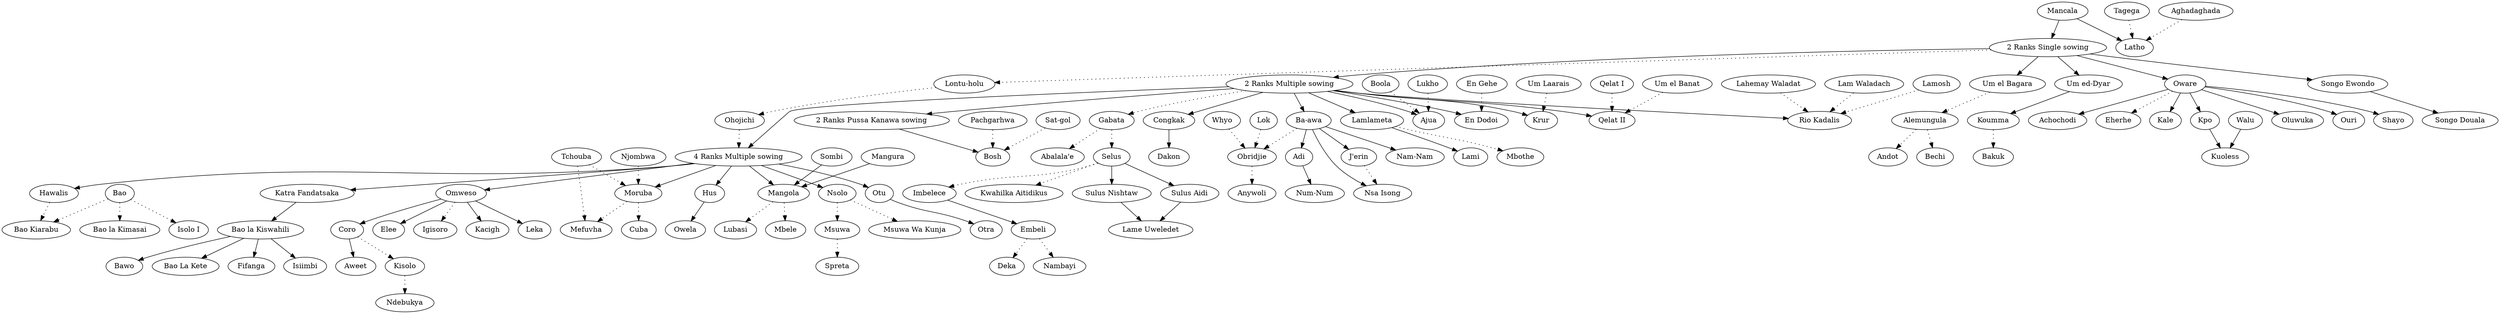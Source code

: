 digraph mancala {
    "Mancala" -> "2 Ranks Single sowing";
    "2 Ranks Single sowing" -> "2 Ranks Multiple sowing";
    "2 Ranks Multiple sowing" -> "4 Ranks Multiple sowing";
    "Ohojichi" -> "4 Ranks Multiple sowing"[style=dotted];
    "2 Ranks Multiple sowing" -> "2 Ranks Pussa Kanawa sowing";
    "2 Ranks Multiple sowing" -> "Gabata"[style=dotted];
    "2 Ranks Multiple sowing" -> "Congkak";
    "2 Ranks Single sowing" -> "Um el Bagara";
    "2 Ranks Single sowing" -> "Um ed-Dyar";
    "4 Ranks Multiple sowing" -> "Hawalis";
    "2 Ranks Single sowing" -> "Lontu-holu"[style=dotted];
    "Congkak" -> "Dakon";
    "Gabata" -> "Abalala'e"[style=dotted];
    "Oware" -> "Achochodi";
    "Ba-awa" -> "Adi";
    "2 Ranks Multiple sowing" -> "Ajua";
    "Boola" -> "Ajua"[style=dotted];
    "Lukho" -> "Ajua"[style=dotted];
    "Um el Bagara" -> "Alemungula"[style=dotted];
    "Alemungula" -> "Andot"[style=dotted];
    "Obridjie" -> "Anywoli"[style=dotted];
    "Coro" -> "Aweet";
    "2 Ranks Multiple sowing" -> "Ba-awa";
    "Koumma" -> "Bakuk"[style=dotted];
    "Hawalis" -> "Bao Kiarabu"[style=dotted];
    "Bao" -> "Bao Kiarabu"[style=dotted];
    "Bao" -> "Bao la Kimasai"[style=dotted];
    "Katra Fandatsaka" -> "Bao la Kiswahili";
    "Bao la Kiswahili" -> "Bawo";
    "Bao la Kiswahili" -> "Bao La Kete";
    "Alemungula" -> "Bechi"[style=dotted];
    "2 Ranks Pussa Kanawa sowing" -> "Bosh";
    "Pachgarhwa" -> "Bosh"[style=dotted];
    "Sat-gol" -> "Bosh"[style=dotted];
    "Omweso" -> "Coro";
    "Moruba" -> "Cuba"[style=dotted];
    "Embeli" -> "Deka"[style=dotted];
    "Oware" -> "Eherhe"[style=dotted];
    "Omweso" -> "Elee";
    "Imbelece" -> "Embeli";
    "2 Ranks Multiple sowing" -> "En Dodoi";
    "En Gehe" -> "En Dodoi"[style=dotted];
    "Bao la Kiswahili" -> "Fifanga";
    "Hus" -> "Owela";
    "4 Ranks Multiple sowing" -> "Hus";
    "Omweso" -> "Igisoro"[style=dotted];
    "Selus" -> "Imbelece"[style=dotted];
    "Bao la Kiswahili" -> "Isiimbi";
    "Bao" -> "Isolo I"[style=dotted];
    "Ba-awa" -> "J'erin";
    "Omweso" -> "Kacigh";
    "Oware" -> "Kale";
    "4 Ranks Multiple sowing" -> "Katra Fandatsaka";
    "Coro" -> "Kisolo"[style=dotted];
    "Um ed-Dyar" -> "Koumma";
    "Oware" -> "Kpo";
    "2 Ranks Multiple sowing" -> "Krur";
    "Um Laarais" -> "Krur"[style=dotted];
    "Kpo" -> "Kuoless";
    "Walu" -> "Kuoless";
    "Selus" -> "Kwahilka Aitidikus"[style=dotted];
    "Sulus Nishtaw" -> "Lame Uweledet";
    "Sulus Aidi" -> "Lame Uweledet";
    "Lamlameta" -> "Lami";
    "2 Ranks Multiple sowing" -> "Lamlameta";
    "Mancala" -> "Latho";
    "Tagega" -> "Latho"[style=dotted];
    "Aghadaghada" -> "Latho"[style=dotted];
    "Omweso" -> "Leka";
    "Mangola" -> "Lubasi"[style=dotted];
    "Sombi" -> "Mangola";
    "Mangura" -> "Mangola";
    "4 Ranks Multiple sowing" -> "Mangola";
    "Mangola" -> "Mbele"[style=dotted];
    "Lamlameta" -> "Mbothe"[style=dotted];
    "Moruba" -> "Mefuvha"[style=dotted];
    "Tchouba" -> "Mefuvha"[style=dotted];
    "4 Ranks Multiple sowing" -> "Moruba";
    "Tchouba" -> "Moruba"[style=dotted];
    "Njombwa" -> "Moruba"[style=dotted];
    "Nsolo" -> "Msuwa"[style=dotted];
    "Nsolo" -> "Msuwa Wa Kunja"[style=dotted];
    "Ba-awa" -> "Nam-Nam";
    "Embeli" -> "Nambayi"[style=dotted];
    "Kisolo" -> "Ndebukya"[style=dotted];
    "Ba-awa" -> "Nsa Isong";
    "J'erin" -> "Nsa Isong"[style=dotted];
    "4 Ranks Multiple sowing" -> "Nsolo";
    "Adi" -> "Num-Num";
    "Ba-awa" -> "Obridjie"[style=dotted];
    "Whyo" -> "Obridjie"[style=dotted];
    "Lok" -> "Obridjie"[style=dotted];
    "Lontu-holu" -> "Ohojichi"[style=dotted];
    "Oware" -> "Oluwuka";
    "4 Ranks Multiple sowing" -> "Omweso";
    "Otu" -> "Otra";
    "4 Ranks Multiple sowing" -> "Otu";
    "Oware" -> "Ouri";
    "2 Ranks Single sowing" -> "Oware";
    "2 Ranks Multiple sowing" -> "Qelat II";
    "Qelat I" -> "Qelat II"[style=dotted];
    "Um el Banat" -> "Qelat II"[style=dotted];
    "2 Ranks Multiple sowing" -> "Rio Kadalis";
    "Lahemay Waladat" -> "Rio Kadalis"[style=dotted];
    "Lam Waladach" -> "Rio Kadalis"[style=dotted];
    "Lamosh" -> "Rio Kadalis"[style=dotted];
    "Gabata" -> "Selus"[style=dotted];
    "Oware" -> "Shayo";
    "Songo Ewondo" -> "Songo Douala";
    "2 Ranks Single sowing" -> "Songo Ewondo";
    "Msuwa" -> "Spreta"[style=dotted];
    "Selus" -> "Sulus Aidi";
    "Selus" -> "Sulus Nishtaw";
}
